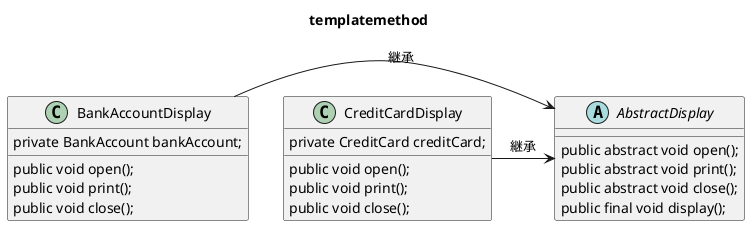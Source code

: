 @startuml
title: templatemethod

abstract class AbstractDisplay {
    public abstract void open();
    public abstract void print();
    public abstract void close();
    public final void display();
}

class BankAccountDisplay {
    private BankAccount bankAccount;
    public void open();
    public void print();
    public void close();
}

class CreditCardDisplay {
    private CreditCard creditCard;
    public void open();
    public void print();
    public void close();
}

BankAccountDisplay -> AbstractDisplay: 継承
CreditCardDisplay -> AbstractDisplay: 継承

@enduml
